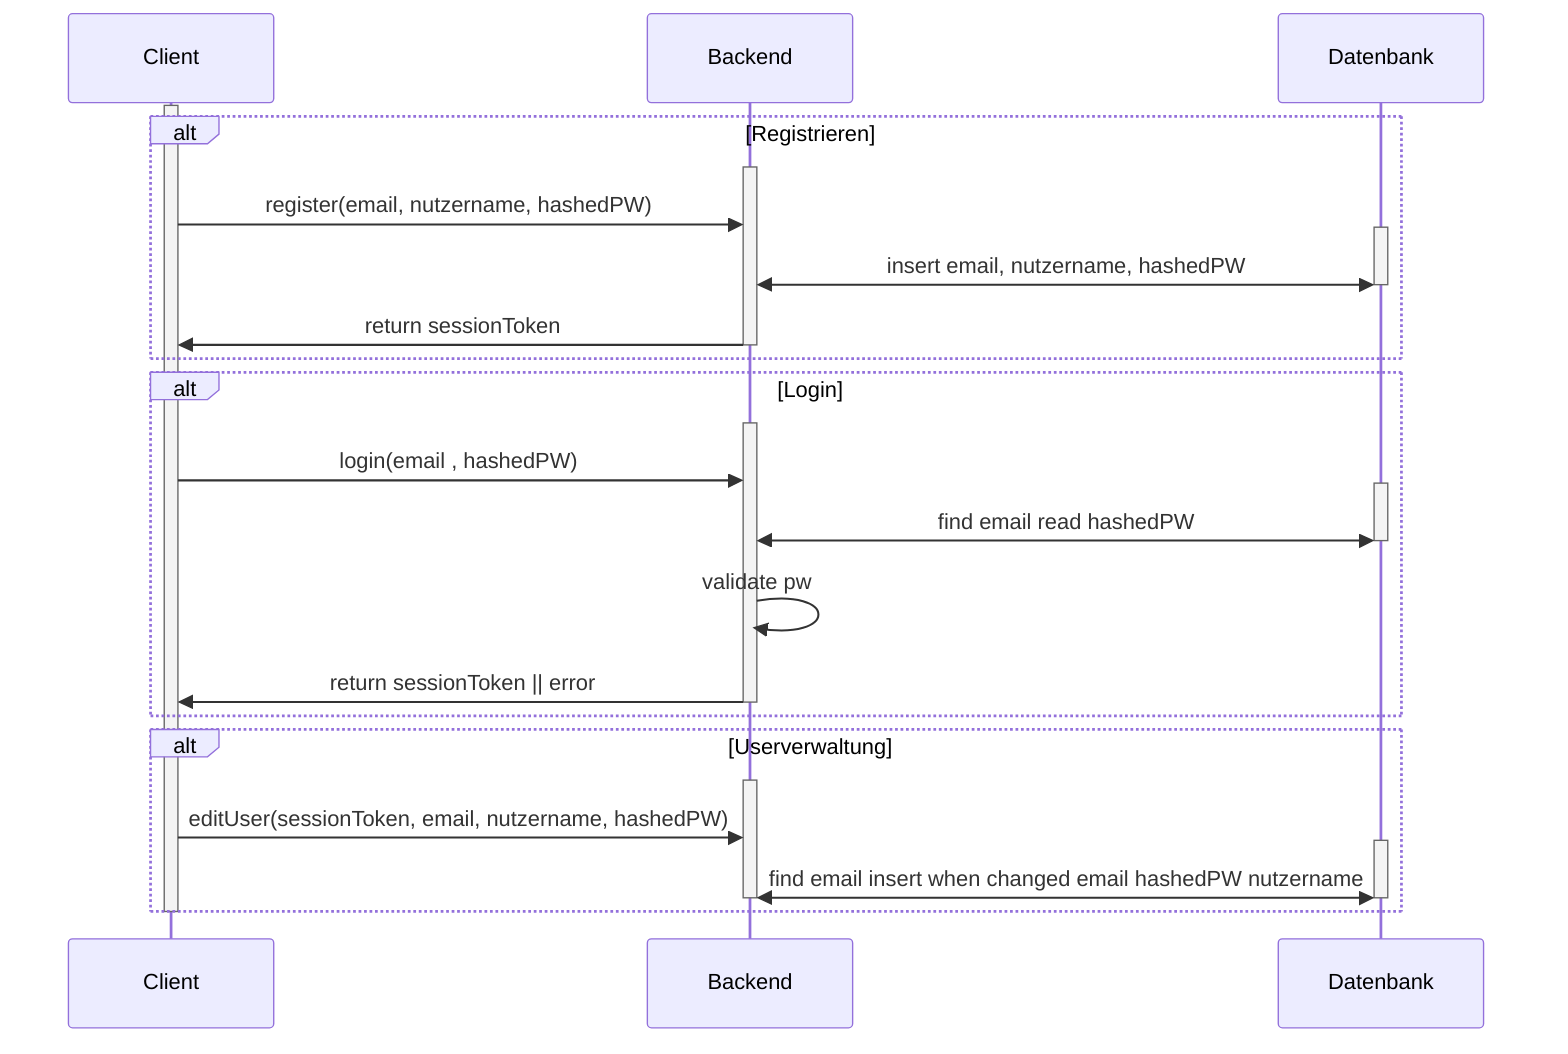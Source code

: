 sequenceDiagram
  participant Client
  participant Backend
  participant Datenbank

activate Client
alt Registrieren
activate Backend
Client ->> Backend: register(email, nutzername, hashedPW) 
activate Datenbank
Backend <<->> Datenbank: insert email, nutzername, hashedPW
deactivate Datenbank
Backend ->> Client: return sessionToken
deactivate Backend
end

alt Login
activate Backend
Client ->> Backend: login(email , hashedPW) 
activate Datenbank
Backend <<->> Datenbank: find email read hashedPW
deactivate Datenbank
Backend ->> Backend: validate pw
Backend ->> Client: return sessionToken || error
deactivate Backend
end

alt Userverwaltung
activate Backend
Client ->> Backend: editUser(sessionToken, email, nutzername, hashedPW)
activate Datenbank
Backend <<->> Datenbank: find email insert when changed email hashedPW nutzername
deactivate Datenbank
deactivate Backend
end
deactivate Client